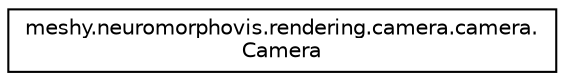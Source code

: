 digraph "Graphical Class Hierarchy"
{
  edge [fontname="Helvetica",fontsize="10",labelfontname="Helvetica",labelfontsize="10"];
  node [fontname="Helvetica",fontsize="10",shape=record];
  rankdir="LR";
  Node1 [label="meshy.neuromorphovis.rendering.camera.camera.\lCamera",height=0.2,width=0.4,color="black", fillcolor="white", style="filled",URL="$classmeshy_1_1neuromorphovis_1_1rendering_1_1camera_1_1camera_1_1Camera.html"];
}
